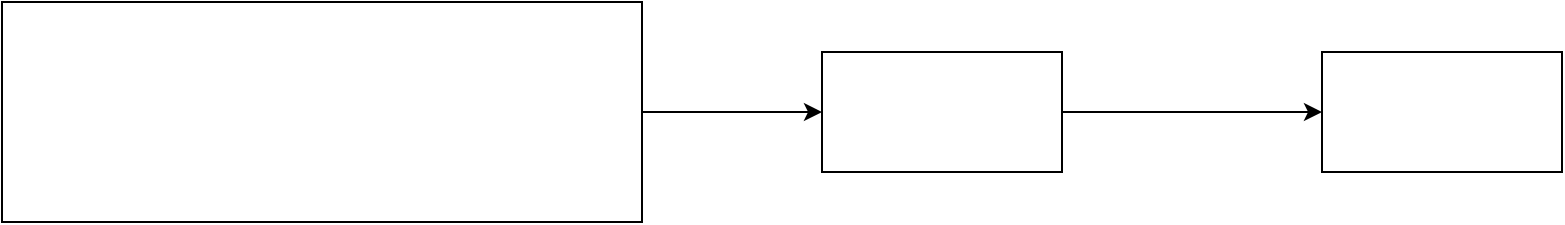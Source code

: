 <mxfile version="10.7.7" type="github"><diagram id="17lAqRiIUUj9jyRppMQA" name="Page-1"><mxGraphModel dx="1860" dy="550" grid="1" gridSize="10" guides="1" tooltips="1" connect="1" arrows="1" fold="1" page="1" pageScale="1" pageWidth="850" pageHeight="1100" math="0" shadow="0"><root><mxCell id="0"/><mxCell id="1" parent="0"/><mxCell id="zsGTSv9_XnOMPvQ1Cg-U-3" style="edgeStyle=orthogonalEdgeStyle;rounded=0;orthogonalLoop=1;jettySize=auto;html=1;exitX=1;exitY=0.5;exitDx=0;exitDy=0;" edge="1" parent="1" source="-gVvSS-4RXT6oJr8_lP9-1" target="zsGTSv9_XnOMPvQ1Cg-U-1"><mxGeometry relative="1" as="geometry"/></mxCell><mxCell id="-gVvSS-4RXT6oJr8_lP9-1" value="" style="rounded=0;whiteSpace=wrap;html=1;" parent="1" vertex="1"><mxGeometry x="-20" y="20" width="320" height="110" as="geometry"/></mxCell><mxCell id="zsGTSv9_XnOMPvQ1Cg-U-4" style="edgeStyle=orthogonalEdgeStyle;rounded=0;orthogonalLoop=1;jettySize=auto;html=1;exitX=1;exitY=0.5;exitDx=0;exitDy=0;" edge="1" parent="1" source="zsGTSv9_XnOMPvQ1Cg-U-1" target="zsGTSv9_XnOMPvQ1Cg-U-2"><mxGeometry relative="1" as="geometry"/></mxCell><mxCell id="zsGTSv9_XnOMPvQ1Cg-U-1" value="" style="rounded=0;whiteSpace=wrap;html=1;" vertex="1" parent="1"><mxGeometry x="390" y="45" width="120" height="60" as="geometry"/></mxCell><mxCell id="zsGTSv9_XnOMPvQ1Cg-U-2" value="" style="rounded=0;whiteSpace=wrap;html=1;" vertex="1" parent="1"><mxGeometry x="640" y="45" width="120" height="60" as="geometry"/></mxCell></root></mxGraphModel></diagram></mxfile>